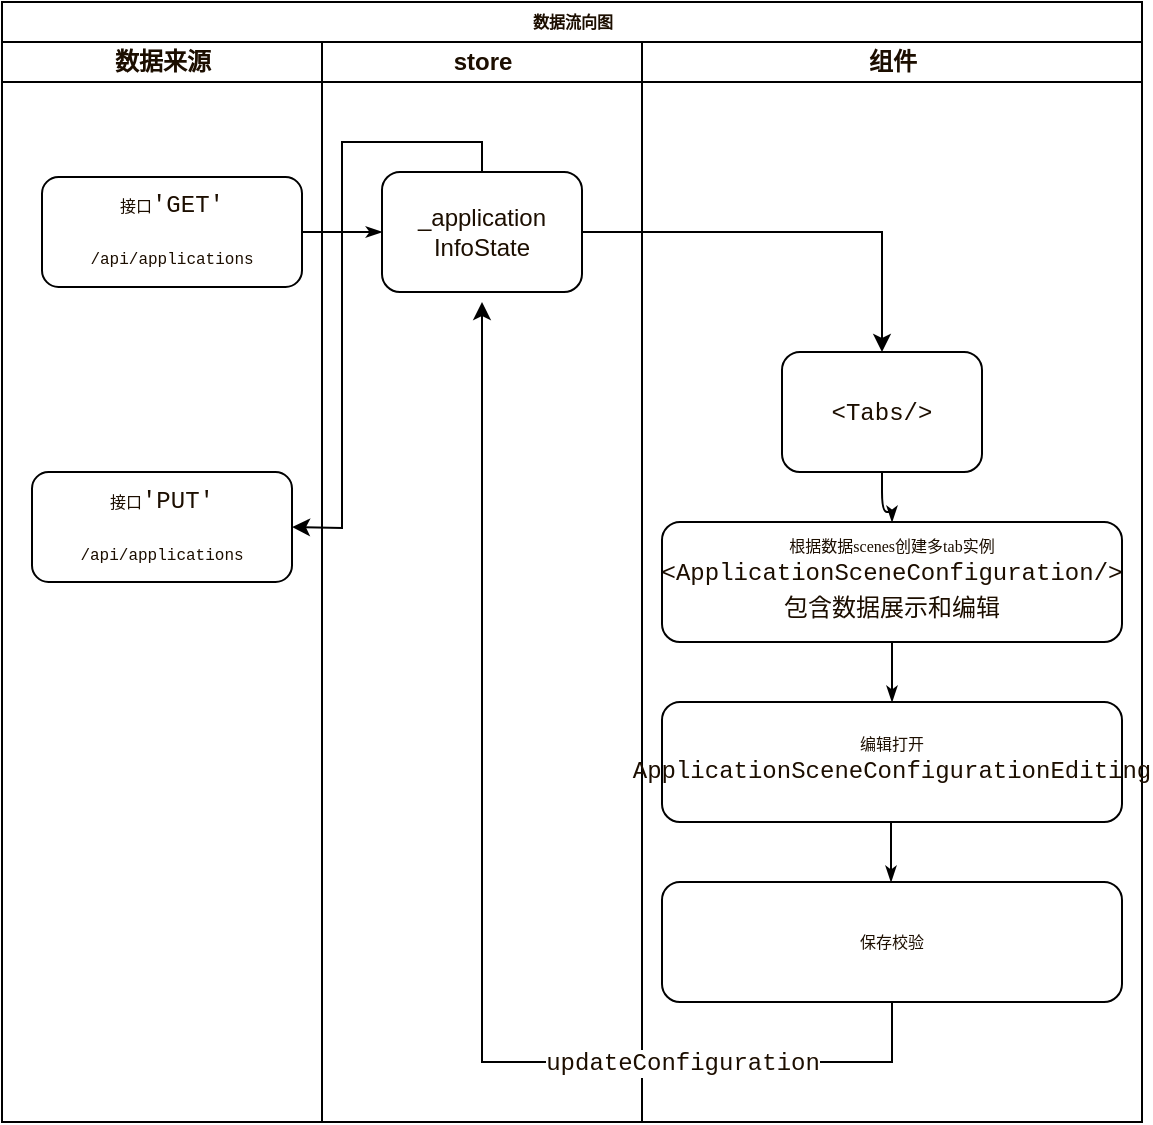 <mxfile version="20.1.4" type="github">
  <diagram name="Page-1" id="74e2e168-ea6b-b213-b513-2b3c1d86103e">
    <mxGraphModel dx="946" dy="614" grid="1" gridSize="10" guides="1" tooltips="1" connect="1" arrows="1" fold="1" page="1" pageScale="1" pageWidth="1100" pageHeight="850" background="none" math="0" shadow="0">
      <root>
        <mxCell id="0" />
        <mxCell id="1" parent="0" />
        <mxCell id="77e6c97f196da883-1" value="数据流向图" style="swimlane;html=1;childLayout=stackLayout;startSize=20;rounded=0;shadow=0;labelBackgroundColor=none;strokeWidth=1;fontFamily=Verdana;fontSize=8;align=center;fontColor=#1C0E00;" parent="1" vertex="1">
          <mxGeometry x="70" y="40" width="570" height="560" as="geometry" />
        </mxCell>
        <mxCell id="77e6c97f196da883-2" value="数据来源" style="swimlane;html=1;startSize=20;fontColor=#1C0E00;labelBackgroundColor=none;" parent="77e6c97f196da883-1" vertex="1">
          <mxGeometry y="20" width="160" height="540" as="geometry" />
        </mxCell>
        <mxCell id="77e6c97f196da883-8" value="&lt;p style=&quot;line-height: 18px;&quot;&gt;&lt;font style=&quot;&quot; face=&quot;Menlo, Monaco, Courier New, monospace&quot;&gt;接口&lt;/font&gt;&lt;span style=&quot;font-family: Menlo, Monaco, &amp;quot;Courier New&amp;quot;, monospace; font-size: 12px;&quot;&gt;&#39;GET&#39;&lt;/span&gt;&lt;/p&gt;&lt;p style=&quot;line-height: 18px;&quot;&gt;&lt;font style=&quot;&quot; face=&quot;Menlo, Monaco, Courier New, monospace&quot;&gt;/api/applications&lt;/font&gt;&lt;br&gt;&lt;/p&gt;" style="rounded=1;whiteSpace=wrap;html=1;shadow=0;labelBackgroundColor=none;strokeWidth=1;fontFamily=Verdana;fontSize=8;align=center;fontColor=#1C0E00;" parent="77e6c97f196da883-2" vertex="1">
          <mxGeometry x="20" y="67.5" width="130" height="55" as="geometry" />
        </mxCell>
        <mxCell id="yGegDBUDwzTiRxNHYPAR-17" value="&lt;p style=&quot;line-height: 18px;&quot;&gt;&lt;font style=&quot;&quot; face=&quot;Menlo, Monaco, Courier New, monospace&quot;&gt;接口&lt;/font&gt;&lt;span style=&quot;font-family: Menlo, Monaco, &amp;quot;Courier New&amp;quot;, monospace; font-size: 12px;&quot;&gt;&#39;PUT&#39;&lt;/span&gt;&lt;/p&gt;&lt;p style=&quot;line-height: 18px;&quot;&gt;&lt;font style=&quot;&quot; face=&quot;Menlo, Monaco, Courier New, monospace&quot;&gt;/api/applications&lt;/font&gt;&lt;br&gt;&lt;/p&gt;" style="rounded=1;whiteSpace=wrap;html=1;shadow=0;labelBackgroundColor=none;strokeWidth=1;fontFamily=Verdana;fontSize=8;align=center;fontColor=#1C0E00;" vertex="1" parent="77e6c97f196da883-2">
          <mxGeometry x="15" y="215" width="130" height="55" as="geometry" />
        </mxCell>
        <mxCell id="77e6c97f196da883-26" style="edgeStyle=orthogonalEdgeStyle;rounded=1;html=1;labelBackgroundColor=none;startArrow=none;startFill=0;startSize=5;endArrow=classicThin;endFill=1;endSize=5;jettySize=auto;orthogonalLoop=1;strokeWidth=1;fontFamily=Verdana;fontSize=8;fontColor=#1C0E00;" parent="77e6c97f196da883-1" source="77e6c97f196da883-8" target="77e6c97f196da883-11" edge="1">
          <mxGeometry relative="1" as="geometry" />
        </mxCell>
        <mxCell id="77e6c97f196da883-3" value="store" style="swimlane;html=1;startSize=20;fontColor=#1C0E00;labelBackgroundColor=none;" parent="77e6c97f196da883-1" vertex="1">
          <mxGeometry x="160" y="20" width="160" height="540" as="geometry" />
        </mxCell>
        <mxCell id="77e6c97f196da883-11" value="&lt;p&gt;&lt;font face=&quot;Helvetica&quot;&gt;&lt;span style=&quot;font-size: 12px;&quot;&gt;_application&lt;br&gt;&lt;/span&gt;&lt;span style=&quot;font-size: 12px;&quot;&gt;InfoState&lt;/span&gt;&lt;/font&gt;&lt;/p&gt;" style="rounded=1;whiteSpace=wrap;html=1;shadow=0;labelBackgroundColor=none;strokeWidth=1;fontFamily=Verdana;fontSize=8;align=center;fontColor=#1C0E00;" parent="77e6c97f196da883-3" vertex="1">
          <mxGeometry x="30" y="65" width="100" height="60" as="geometry" />
        </mxCell>
        <mxCell id="77e6c97f196da883-4" value="组件" style="swimlane;html=1;startSize=20;fontColor=#1C0E00;labelBackgroundColor=none;" parent="77e6c97f196da883-1" vertex="1">
          <mxGeometry x="320" y="20" width="250" height="540" as="geometry" />
        </mxCell>
        <mxCell id="77e6c97f196da883-12" value="&lt;div style=&quot;font-family: Menlo, Monaco, &amp;quot;Courier New&amp;quot;, monospace; font-size: 12px; line-height: 18px;&quot;&gt;&lt;span style=&quot;&quot;&gt;&amp;lt;Tabs/&amp;gt;&lt;/span&gt;&lt;/div&gt;" style="rounded=1;whiteSpace=wrap;html=1;shadow=0;labelBackgroundColor=none;strokeWidth=1;fontFamily=Verdana;fontSize=8;align=center;fontColor=#1C0E00;" parent="77e6c97f196da883-4" vertex="1">
          <mxGeometry x="70" y="155" width="100" height="60" as="geometry" />
        </mxCell>
        <mxCell id="77e6c97f196da883-29" style="edgeStyle=orthogonalEdgeStyle;rounded=1;html=1;labelBackgroundColor=none;startArrow=none;startFill=0;startSize=5;endArrow=classicThin;endFill=1;endSize=5;jettySize=auto;orthogonalLoop=1;strokeWidth=1;fontFamily=Verdana;fontSize=8;entryX=0.5;entryY=0;entryDx=0;entryDy=0;fontColor=#1C0E00;" parent="77e6c97f196da883-4" source="77e6c97f196da883-12" target="yGegDBUDwzTiRxNHYPAR-2" edge="1">
          <mxGeometry relative="1" as="geometry">
            <mxPoint x="80" y="240" as="targetPoint" />
          </mxGeometry>
        </mxCell>
        <mxCell id="yGegDBUDwzTiRxNHYPAR-2" value="根据数据scenes创建多tab实例&lt;br&gt;&lt;div style=&quot;font-family: Menlo, Monaco, &amp;quot;Courier New&amp;quot;, monospace; font-size: 12px; line-height: 18px;&quot;&gt; &lt;span style=&quot;&quot;&gt;&amp;lt;ApplicationSceneConfiguration/&amp;gt;&lt;br&gt;包含数据展示和编辑&lt;/span&gt;&lt;/div&gt;" style="rounded=1;whiteSpace=wrap;html=1;shadow=0;labelBackgroundColor=none;strokeWidth=1;fontFamily=Verdana;fontSize=8;align=center;fontColor=#1C0E00;" vertex="1" parent="77e6c97f196da883-4">
          <mxGeometry x="10" y="240" width="230" height="60" as="geometry" />
        </mxCell>
        <mxCell id="77e6c97f196da883-15" value="编辑打开&lt;br&gt;&lt;div style=&quot;font-family: Menlo, Monaco, &amp;quot;Courier New&amp;quot;, monospace; font-size: 12px; line-height: 18px;&quot;&gt;ApplicationSceneConfigurationEditing&lt;/div&gt;" style="rounded=1;whiteSpace=wrap;html=1;shadow=0;labelBackgroundColor=none;strokeWidth=1;fontFamily=Verdana;fontSize=8;align=center;fontColor=#1C0E00;" parent="77e6c97f196da883-4" vertex="1">
          <mxGeometry x="10" y="330" width="230" height="60" as="geometry" />
        </mxCell>
        <mxCell id="yGegDBUDwzTiRxNHYPAR-4" style="edgeStyle=orthogonalEdgeStyle;rounded=1;html=1;labelBackgroundColor=none;startArrow=none;startFill=0;startSize=5;endArrow=classicThin;endFill=1;endSize=5;jettySize=auto;orthogonalLoop=1;strokeWidth=1;fontFamily=Verdana;fontSize=8;exitX=0.5;exitY=1;exitDx=0;exitDy=0;entryX=0.5;entryY=0;entryDx=0;entryDy=0;fontColor=#1C0E00;" edge="1" parent="77e6c97f196da883-4" source="yGegDBUDwzTiRxNHYPAR-2" target="77e6c97f196da883-15">
          <mxGeometry relative="1" as="geometry">
            <mxPoint x="79.5" y="300" as="sourcePoint" />
            <mxPoint x="79.5" y="325" as="targetPoint" />
            <Array as="points">
              <mxPoint x="125" y="320" />
              <mxPoint x="125" y="320" />
            </Array>
          </mxGeometry>
        </mxCell>
        <mxCell id="77e6c97f196da883-17" value="保存校验" style="rounded=1;whiteSpace=wrap;html=1;shadow=0;labelBackgroundColor=none;strokeWidth=1;fontFamily=Verdana;fontSize=8;align=center;fontColor=#1C0E00;" parent="77e6c97f196da883-4" vertex="1">
          <mxGeometry x="10" y="420" width="230" height="60" as="geometry" />
        </mxCell>
        <mxCell id="yGegDBUDwzTiRxNHYPAR-13" style="edgeStyle=orthogonalEdgeStyle;rounded=1;html=1;labelBackgroundColor=none;startArrow=none;startFill=0;startSize=5;endArrow=classicThin;endFill=1;endSize=5;jettySize=auto;orthogonalLoop=1;strokeWidth=1;fontFamily=Verdana;fontSize=8;exitX=0.5;exitY=1;exitDx=0;exitDy=0;entryX=0.5;entryY=0;entryDx=0;entryDy=0;fontColor=#1C0E00;" edge="1" parent="77e6c97f196da883-4">
          <mxGeometry relative="1" as="geometry">
            <mxPoint x="124.5" y="390" as="sourcePoint" />
            <mxPoint x="124.5" y="420" as="targetPoint" />
            <Array as="points">
              <mxPoint x="124.5" y="410" />
              <mxPoint x="124.5" y="410" />
            </Array>
          </mxGeometry>
        </mxCell>
        <mxCell id="yGegDBUDwzTiRxNHYPAR-15" value="" style="endArrow=classic;html=1;rounded=0;fontFamily=Helvetica;fontColor=#1C0E00;jumpSize=0;exitX=1;exitY=0.5;exitDx=0;exitDy=0;entryX=0.5;entryY=0;entryDx=0;entryDy=0;labelBackgroundColor=none;" edge="1" parent="77e6c97f196da883-1" source="77e6c97f196da883-11" target="77e6c97f196da883-12">
          <mxGeometry width="50" height="50" relative="1" as="geometry">
            <mxPoint x="370" y="150" as="sourcePoint" />
            <mxPoint x="420" y="100" as="targetPoint" />
            <Array as="points">
              <mxPoint x="440" y="115" />
            </Array>
          </mxGeometry>
        </mxCell>
        <mxCell id="yGegDBUDwzTiRxNHYPAR-19" value="" style="endArrow=classic;html=1;rounded=0;fontFamily=Helvetica;fontColor=#1C0E00;jumpSize=0;exitX=0.5;exitY=0;exitDx=0;exitDy=0;entryX=1;entryY=0.5;entryDx=0;entryDy=0;labelBackgroundColor=none;" edge="1" parent="77e6c97f196da883-1" source="77e6c97f196da883-11" target="yGegDBUDwzTiRxNHYPAR-17">
          <mxGeometry width="50" height="50" relative="1" as="geometry">
            <mxPoint x="320" y="330" as="sourcePoint" />
            <mxPoint x="370" y="280" as="targetPoint" />
            <Array as="points">
              <mxPoint x="240" y="70" />
              <mxPoint x="170" y="70" />
              <mxPoint x="170" y="170" />
              <mxPoint x="170" y="263" />
            </Array>
          </mxGeometry>
        </mxCell>
        <mxCell id="yGegDBUDwzTiRxNHYPAR-14" value="" style="endArrow=classic;html=1;rounded=0;fontFamily=Helvetica;fontColor=#1C0E00;exitX=0.5;exitY=1;exitDx=0;exitDy=0;labelBackgroundColor=none;" edge="1" parent="1" source="77e6c97f196da883-17">
          <mxGeometry width="50" height="50" relative="1" as="geometry">
            <mxPoint x="390" y="400" as="sourcePoint" />
            <mxPoint x="310" y="190" as="targetPoint" />
            <Array as="points">
              <mxPoint x="515" y="570" />
              <mxPoint x="310" y="570" />
            </Array>
          </mxGeometry>
        </mxCell>
        <mxCell id="yGegDBUDwzTiRxNHYPAR-18" value="&lt;div style=&quot;font-family: Menlo, Monaco, &amp;quot;Courier New&amp;quot;, monospace; font-size: 12px; line-height: 18px;&quot;&gt;&lt;span style=&quot;background-color: rgb(255, 255, 255);&quot;&gt;updateConfiguration&lt;/span&gt;&lt;/div&gt;" style="edgeLabel;html=1;align=center;verticalAlign=middle;resizable=0;points=[];fontFamily=Helvetica;fontColor=#1C0E00;labelBackgroundColor=none;" vertex="1" connectable="0" parent="yGegDBUDwzTiRxNHYPAR-14">
          <mxGeometry x="-0.398" relative="1" as="geometry">
            <mxPoint x="50" as="offset" />
          </mxGeometry>
        </mxCell>
      </root>
    </mxGraphModel>
  </diagram>
</mxfile>

